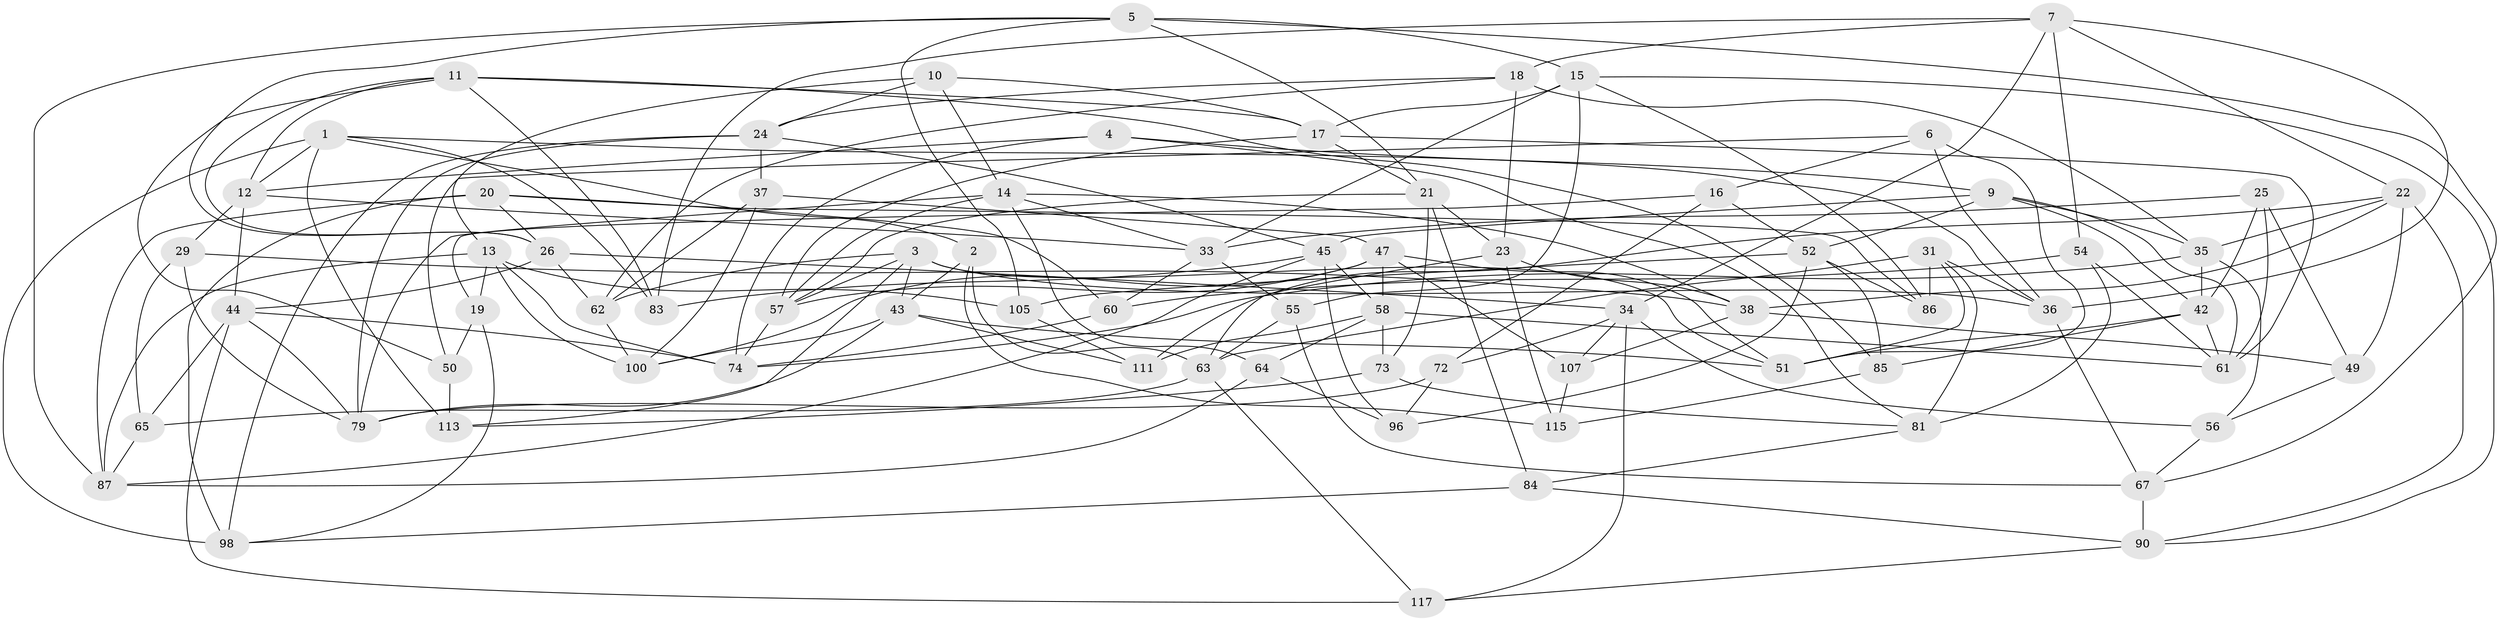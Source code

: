 // original degree distribution, {4: 1.0}
// Generated by graph-tools (version 1.1) at 2025/42/03/06/25 10:42:25]
// undirected, 74 vertices, 187 edges
graph export_dot {
graph [start="1"]
  node [color=gray90,style=filled];
  1 [super="+101"];
  2;
  3 [super="+8"];
  4;
  5 [super="+91"];
  6;
  7 [super="+32"];
  9 [super="+46"];
  10;
  11 [super="+40"];
  12 [super="+66"];
  13 [super="+27"];
  14 [super="+99"];
  15 [super="+39"];
  16;
  17 [super="+41"];
  18 [super="+108"];
  19;
  20 [super="+28"];
  21 [super="+70"];
  22 [super="+30"];
  23 [super="+59"];
  24 [super="+53"];
  25;
  26 [super="+92"];
  29;
  31 [super="+88"];
  33 [super="+48"];
  34 [super="+75"];
  35 [super="+93"];
  36 [super="+114"];
  37;
  38 [super="+71"];
  42 [super="+102"];
  43 [super="+89"];
  44 [super="+116"];
  45 [super="+76"];
  47 [super="+95"];
  49;
  50;
  51 [super="+78"];
  52 [super="+69"];
  54;
  55;
  56;
  57 [super="+68"];
  58 [super="+103"];
  60;
  61 [super="+82"];
  62 [super="+77"];
  63 [super="+104"];
  64;
  65;
  67 [super="+97"];
  72;
  73;
  74 [super="+80"];
  79 [super="+112"];
  81 [super="+118"];
  83;
  84;
  85;
  86;
  87 [super="+110"];
  90 [super="+94"];
  96;
  98 [super="+109"];
  100 [super="+106"];
  105;
  107;
  111;
  113;
  115;
  117;
  1 -- 113;
  1 -- 83;
  1 -- 36;
  1 -- 2;
  1 -- 12;
  1 -- 98;
  2 -- 63;
  2 -- 43;
  2 -- 115;
  3 -- 113;
  3 -- 57;
  3 -- 51;
  3 -- 43;
  3 -- 36;
  3 -- 62;
  4 -- 74;
  4 -- 9;
  4 -- 12;
  4 -- 81;
  5 -- 26;
  5 -- 105;
  5 -- 21;
  5 -- 15;
  5 -- 67;
  5 -- 87;
  6 -- 50;
  6 -- 16;
  6 -- 51;
  6 -- 36;
  7 -- 83;
  7 -- 34;
  7 -- 54;
  7 -- 36;
  7 -- 22;
  7 -- 18;
  9 -- 35;
  9 -- 61;
  9 -- 52;
  9 -- 42;
  9 -- 45;
  10 -- 17;
  10 -- 24;
  10 -- 13;
  10 -- 14;
  11 -- 83;
  11 -- 85;
  11 -- 50;
  11 -- 17;
  11 -- 12;
  11 -- 26;
  12 -- 29;
  12 -- 33;
  12 -- 44;
  13 -- 105;
  13 -- 100;
  13 -- 74;
  13 -- 19;
  13 -- 87;
  14 -- 38;
  14 -- 57;
  14 -- 33;
  14 -- 64;
  14 -- 79;
  15 -- 90;
  15 -- 55;
  15 -- 17;
  15 -- 33;
  15 -- 86;
  16 -- 72;
  16 -- 19;
  16 -- 52;
  17 -- 57;
  17 -- 61;
  17 -- 21;
  18 -- 35;
  18 -- 24;
  18 -- 62;
  18 -- 23 [weight=2];
  19 -- 50;
  19 -- 98;
  20 -- 26;
  20 -- 98 [weight=2];
  20 -- 86;
  20 -- 60;
  20 -- 87;
  21 -- 57;
  21 -- 73;
  21 -- 84;
  21 -- 23;
  22 -- 111;
  22 -- 35;
  22 -- 49;
  22 -- 90;
  22 -- 38;
  23 -- 38;
  23 -- 115;
  23 -- 63;
  24 -- 45;
  24 -- 37;
  24 -- 98;
  24 -- 79;
  25 -- 42;
  25 -- 49;
  25 -- 61;
  25 -- 33;
  26 -- 44;
  26 -- 34;
  26 -- 62;
  29 -- 65;
  29 -- 38;
  29 -- 79;
  31 -- 36;
  31 -- 51;
  31 -- 81 [weight=2];
  31 -- 63;
  31 -- 86;
  33 -- 60;
  33 -- 55;
  34 -- 117;
  34 -- 56;
  34 -- 72;
  34 -- 107;
  35 -- 56;
  35 -- 42;
  35 -- 74;
  36 -- 67;
  37 -- 62;
  37 -- 47;
  37 -- 100;
  38 -- 107;
  38 -- 49;
  42 -- 61;
  42 -- 51;
  42 -- 85;
  43 -- 51;
  43 -- 100;
  43 -- 111;
  43 -- 79;
  44 -- 74;
  44 -- 117;
  44 -- 65;
  44 -- 79;
  45 -- 83;
  45 -- 87;
  45 -- 96;
  45 -- 58;
  47 -- 57;
  47 -- 107;
  47 -- 58;
  47 -- 51;
  47 -- 100;
  49 -- 56;
  50 -- 113;
  52 -- 105;
  52 -- 96;
  52 -- 85;
  52 -- 86;
  54 -- 61;
  54 -- 60;
  54 -- 81;
  55 -- 63;
  55 -- 67;
  56 -- 67;
  57 -- 74;
  58 -- 61;
  58 -- 64;
  58 -- 111;
  58 -- 73;
  60 -- 74;
  62 -- 100 [weight=2];
  63 -- 117;
  63 -- 65;
  64 -- 96;
  64 -- 87;
  65 -- 87;
  67 -- 90 [weight=2];
  72 -- 96;
  72 -- 79;
  73 -- 81;
  73 -- 113;
  81 -- 84;
  84 -- 98;
  84 -- 90;
  85 -- 115;
  90 -- 117;
  105 -- 111;
  107 -- 115;
}
